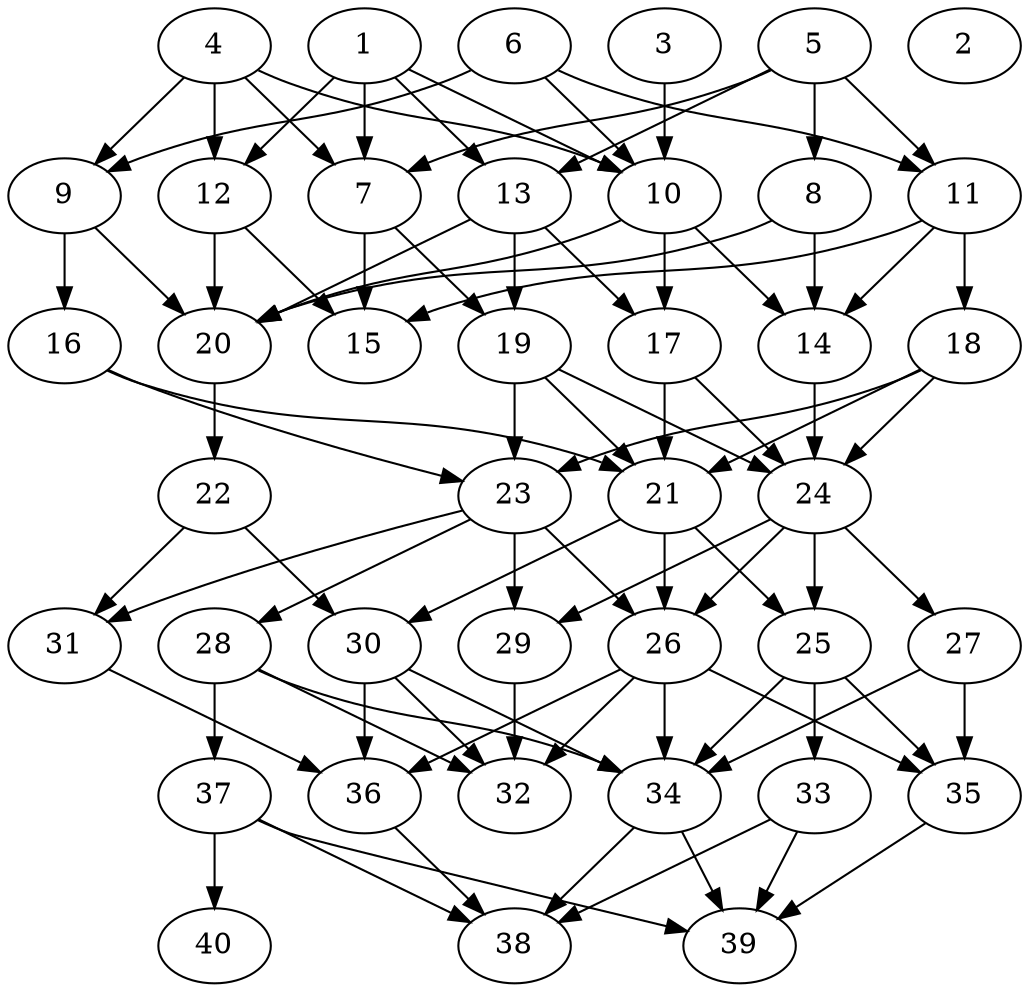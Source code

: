 // DAG automatically generated by daggen at Thu Oct  3 14:06:50 2019
// ./daggen --dot -n 40 --ccr 0.3 --fat 0.5 --regular 0.7 --density 0.6 --mindata 5242880 --maxdata 52428800 
digraph G {
  1 [size="70754987", alpha="0.14", expect_size="21226496"] 
  1 -> 7 [size ="21226496"]
  1 -> 10 [size ="21226496"]
  1 -> 12 [size ="21226496"]
  1 -> 13 [size ="21226496"]
  2 [size="87825067", alpha="0.14", expect_size="26347520"] 
  3 [size="99887787", alpha="0.11", expect_size="29966336"] 
  3 -> 10 [size ="29966336"]
  4 [size="91794773", alpha="0.00", expect_size="27538432"] 
  4 -> 7 [size ="27538432"]
  4 -> 9 [size ="27538432"]
  4 -> 10 [size ="27538432"]
  4 -> 12 [size ="27538432"]
  5 [size="62214827", alpha="0.02", expect_size="18664448"] 
  5 -> 7 [size ="18664448"]
  5 -> 8 [size ="18664448"]
  5 -> 11 [size ="18664448"]
  5 -> 13 [size ="18664448"]
  6 [size="141892267", alpha="0.04", expect_size="42567680"] 
  6 -> 9 [size ="42567680"]
  6 -> 10 [size ="42567680"]
  6 -> 11 [size ="42567680"]
  7 [size="148398080", alpha="0.13", expect_size="44519424"] 
  7 -> 15 [size ="44519424"]
  7 -> 19 [size ="44519424"]
  8 [size="145459200", alpha="0.02", expect_size="43637760"] 
  8 -> 14 [size ="43637760"]
  8 -> 20 [size ="43637760"]
  9 [size="99597653", alpha="0.18", expect_size="29879296"] 
  9 -> 16 [size ="29879296"]
  9 -> 20 [size ="29879296"]
  10 [size="110619307", alpha="0.08", expect_size="33185792"] 
  10 -> 14 [size ="33185792"]
  10 -> 17 [size ="33185792"]
  10 -> 20 [size ="33185792"]
  11 [size="30723413", alpha="0.02", expect_size="9217024"] 
  11 -> 14 [size ="9217024"]
  11 -> 15 [size ="9217024"]
  11 -> 18 [size ="9217024"]
  12 [size="143496533", alpha="0.18", expect_size="43048960"] 
  12 -> 15 [size ="43048960"]
  12 -> 20 [size ="43048960"]
  13 [size="95071573", alpha="0.19", expect_size="28521472"] 
  13 -> 17 [size ="28521472"]
  13 -> 19 [size ="28521472"]
  13 -> 20 [size ="28521472"]
  14 [size="21101227", alpha="0.17", expect_size="6330368"] 
  14 -> 24 [size ="6330368"]
  15 [size="22794240", alpha="0.10", expect_size="6838272"] 
  16 [size="41188693", alpha="0.09", expect_size="12356608"] 
  16 -> 21 [size ="12356608"]
  16 -> 23 [size ="12356608"]
  17 [size="71072427", alpha="0.13", expect_size="21321728"] 
  17 -> 21 [size ="21321728"]
  17 -> 24 [size ="21321728"]
  18 [size="170864640", alpha="0.07", expect_size="51259392"] 
  18 -> 21 [size ="51259392"]
  18 -> 23 [size ="51259392"]
  18 -> 24 [size ="51259392"]
  19 [size="25654613", alpha="0.19", expect_size="7696384"] 
  19 -> 21 [size ="7696384"]
  19 -> 23 [size ="7696384"]
  19 -> 24 [size ="7696384"]
  20 [size="165133653", alpha="0.09", expect_size="49540096"] 
  20 -> 22 [size ="49540096"]
  21 [size="71700480", alpha="0.05", expect_size="21510144"] 
  21 -> 25 [size ="21510144"]
  21 -> 26 [size ="21510144"]
  21 -> 30 [size ="21510144"]
  22 [size="87278933", alpha="0.11", expect_size="26183680"] 
  22 -> 30 [size ="26183680"]
  22 -> 31 [size ="26183680"]
  23 [size="72086187", alpha="0.07", expect_size="21625856"] 
  23 -> 26 [size ="21625856"]
  23 -> 28 [size ="21625856"]
  23 -> 29 [size ="21625856"]
  23 -> 31 [size ="21625856"]
  24 [size="67119787", alpha="0.13", expect_size="20135936"] 
  24 -> 25 [size ="20135936"]
  24 -> 26 [size ="20135936"]
  24 -> 27 [size ="20135936"]
  24 -> 29 [size ="20135936"]
  25 [size="40178347", alpha="0.04", expect_size="12053504"] 
  25 -> 33 [size ="12053504"]
  25 -> 34 [size ="12053504"]
  25 -> 35 [size ="12053504"]
  26 [size="116097707", alpha="0.11", expect_size="34829312"] 
  26 -> 32 [size ="34829312"]
  26 -> 34 [size ="34829312"]
  26 -> 35 [size ="34829312"]
  26 -> 36 [size ="34829312"]
  27 [size="32815787", alpha="0.15", expect_size="9844736"] 
  27 -> 34 [size ="9844736"]
  27 -> 35 [size ="9844736"]
  28 [size="137898667", alpha="0.15", expect_size="41369600"] 
  28 -> 32 [size ="41369600"]
  28 -> 34 [size ="41369600"]
  28 -> 37 [size ="41369600"]
  29 [size="31907840", alpha="0.05", expect_size="9572352"] 
  29 -> 32 [size ="9572352"]
  30 [size="21323093", alpha="0.07", expect_size="6396928"] 
  30 -> 32 [size ="6396928"]
  30 -> 34 [size ="6396928"]
  30 -> 36 [size ="6396928"]
  31 [size="88726187", alpha="0.11", expect_size="26617856"] 
  31 -> 36 [size ="26617856"]
  32 [size="130112853", alpha="0.11", expect_size="39033856"] 
  33 [size="58548907", alpha="0.01", expect_size="17564672"] 
  33 -> 38 [size ="17564672"]
  33 -> 39 [size ="17564672"]
  34 [size="113732267", alpha="0.12", expect_size="34119680"] 
  34 -> 38 [size ="34119680"]
  34 -> 39 [size ="34119680"]
  35 [size="55412053", alpha="0.03", expect_size="16623616"] 
  35 -> 39 [size ="16623616"]
  36 [size="85609813", alpha="0.17", expect_size="25682944"] 
  36 -> 38 [size ="25682944"]
  37 [size="171458560", alpha="0.17", expect_size="51437568"] 
  37 -> 38 [size ="51437568"]
  37 -> 39 [size ="51437568"]
  37 -> 40 [size ="51437568"]
  38 [size="129310720", alpha="0.18", expect_size="38793216"] 
  39 [size="87145813", alpha="0.19", expect_size="26143744"] 
  40 [size="127092053", alpha="0.19", expect_size="38127616"] 
}
